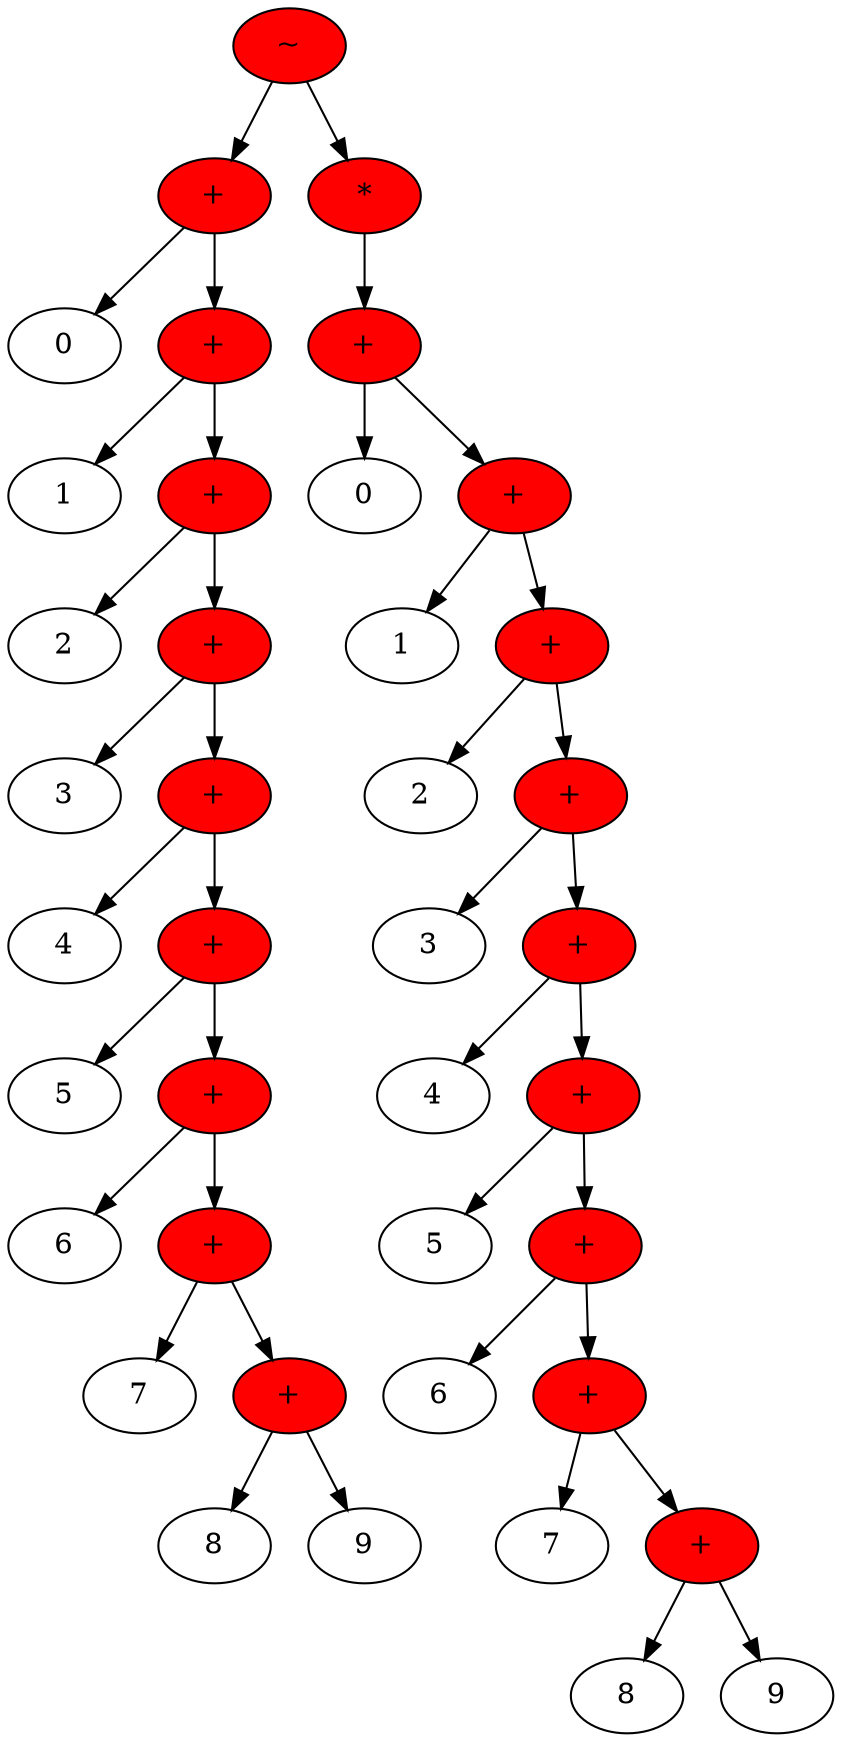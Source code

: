 digraph G{
94679771555072 [label="~", style="filled", fillcolor="red", shape="oval"]
94679771554496 [label="+", style="filled", fillcolor="red", shape="oval"]
94679771554464 [label="0", style="filled", fillcolor="white", shape="oval"]
94679771554496 -> 94679771554464
94679771554560 [label="+", style="filled", fillcolor="red", shape="oval"]
94679771554528 [label="1", style="filled", fillcolor="white", shape="oval"]
94679771554560 -> 94679771554528
94679771554624 [label="+", style="filled", fillcolor="red", shape="oval"]
94679771554592 [label="2", style="filled", fillcolor="white", shape="oval"]
94679771554624 -> 94679771554592
94679771554688 [label="+", style="filled", fillcolor="red", shape="oval"]
94679771554656 [label="3", style="filled", fillcolor="white", shape="oval"]
94679771554688 -> 94679771554656
94679771554752 [label="+", style="filled", fillcolor="red", shape="oval"]
94679771554720 [label="4", style="filled", fillcolor="white", shape="oval"]
94679771554752 -> 94679771554720
94679771554816 [label="+", style="filled", fillcolor="red", shape="oval"]
94679771554784 [label="5", style="filled", fillcolor="white", shape="oval"]
94679771554816 -> 94679771554784
94679771554880 [label="+", style="filled", fillcolor="red", shape="oval"]
94679771554848 [label="6", style="filled", fillcolor="white", shape="oval"]
94679771554880 -> 94679771554848
94679771554944 [label="+", style="filled", fillcolor="red", shape="oval"]
94679771554912 [label="7", style="filled", fillcolor="white", shape="oval"]
94679771554944 -> 94679771554912
94679771555008 [label="+", style="filled", fillcolor="red", shape="oval"]
94679771554976 [label="8", style="filled", fillcolor="white", shape="oval"]
94679771555008 -> 94679771554976
94679771555040 [label="9", style="filled", fillcolor="white", shape="oval"]
94679771555008 -> 94679771555040
94679771554944 -> 94679771555008
94679771554880 -> 94679771554944
94679771554816 -> 94679771554880
94679771554752 -> 94679771554816
94679771554688 -> 94679771554752
94679771554624 -> 94679771554688
94679771554560 -> 94679771554624
94679771554496 -> 94679771554560
94679771555072 -> 94679771554496
94679771555712 [label="*", style="filled", fillcolor="red", shape="oval"]
94679771555136 [label="+", style="filled", fillcolor="red", shape="oval"]
94679771555104 [label="0", style="filled", fillcolor="white", shape="oval"]
94679771555136 -> 94679771555104
94679771555200 [label="+", style="filled", fillcolor="red", shape="oval"]
94679771555168 [label="1", style="filled", fillcolor="white", shape="oval"]
94679771555200 -> 94679771555168
94679771555264 [label="+", style="filled", fillcolor="red", shape="oval"]
94679771555232 [label="2", style="filled", fillcolor="white", shape="oval"]
94679771555264 -> 94679771555232
94679771555328 [label="+", style="filled", fillcolor="red", shape="oval"]
94679771555296 [label="3", style="filled", fillcolor="white", shape="oval"]
94679771555328 -> 94679771555296
94679771555392 [label="+", style="filled", fillcolor="red", shape="oval"]
94679771555360 [label="4", style="filled", fillcolor="white", shape="oval"]
94679771555392 -> 94679771555360
94679771555456 [label="+", style="filled", fillcolor="red", shape="oval"]
94679771555424 [label="5", style="filled", fillcolor="white", shape="oval"]
94679771555456 -> 94679771555424
94679771555520 [label="+", style="filled", fillcolor="red", shape="oval"]
94679771555488 [label="6", style="filled", fillcolor="white", shape="oval"]
94679771555520 -> 94679771555488
94679771555584 [label="+", style="filled", fillcolor="red", shape="oval"]
94679771555552 [label="7", style="filled", fillcolor="white", shape="oval"]
94679771555584 -> 94679771555552
94679771555648 [label="+", style="filled", fillcolor="red", shape="oval"]
94679771555616 [label="8", style="filled", fillcolor="white", shape="oval"]
94679771555648 -> 94679771555616
94679771555680 [label="9", style="filled", fillcolor="white", shape="oval"]
94679771555648 -> 94679771555680
94679771555584 -> 94679771555648
94679771555520 -> 94679771555584
94679771555456 -> 94679771555520
94679771555392 -> 94679771555456
94679771555328 -> 94679771555392
94679771555264 -> 94679771555328
94679771555200 -> 94679771555264
94679771555136 -> 94679771555200
94679771555712 -> 94679771555136
94679771555072 -> 94679771555712
}